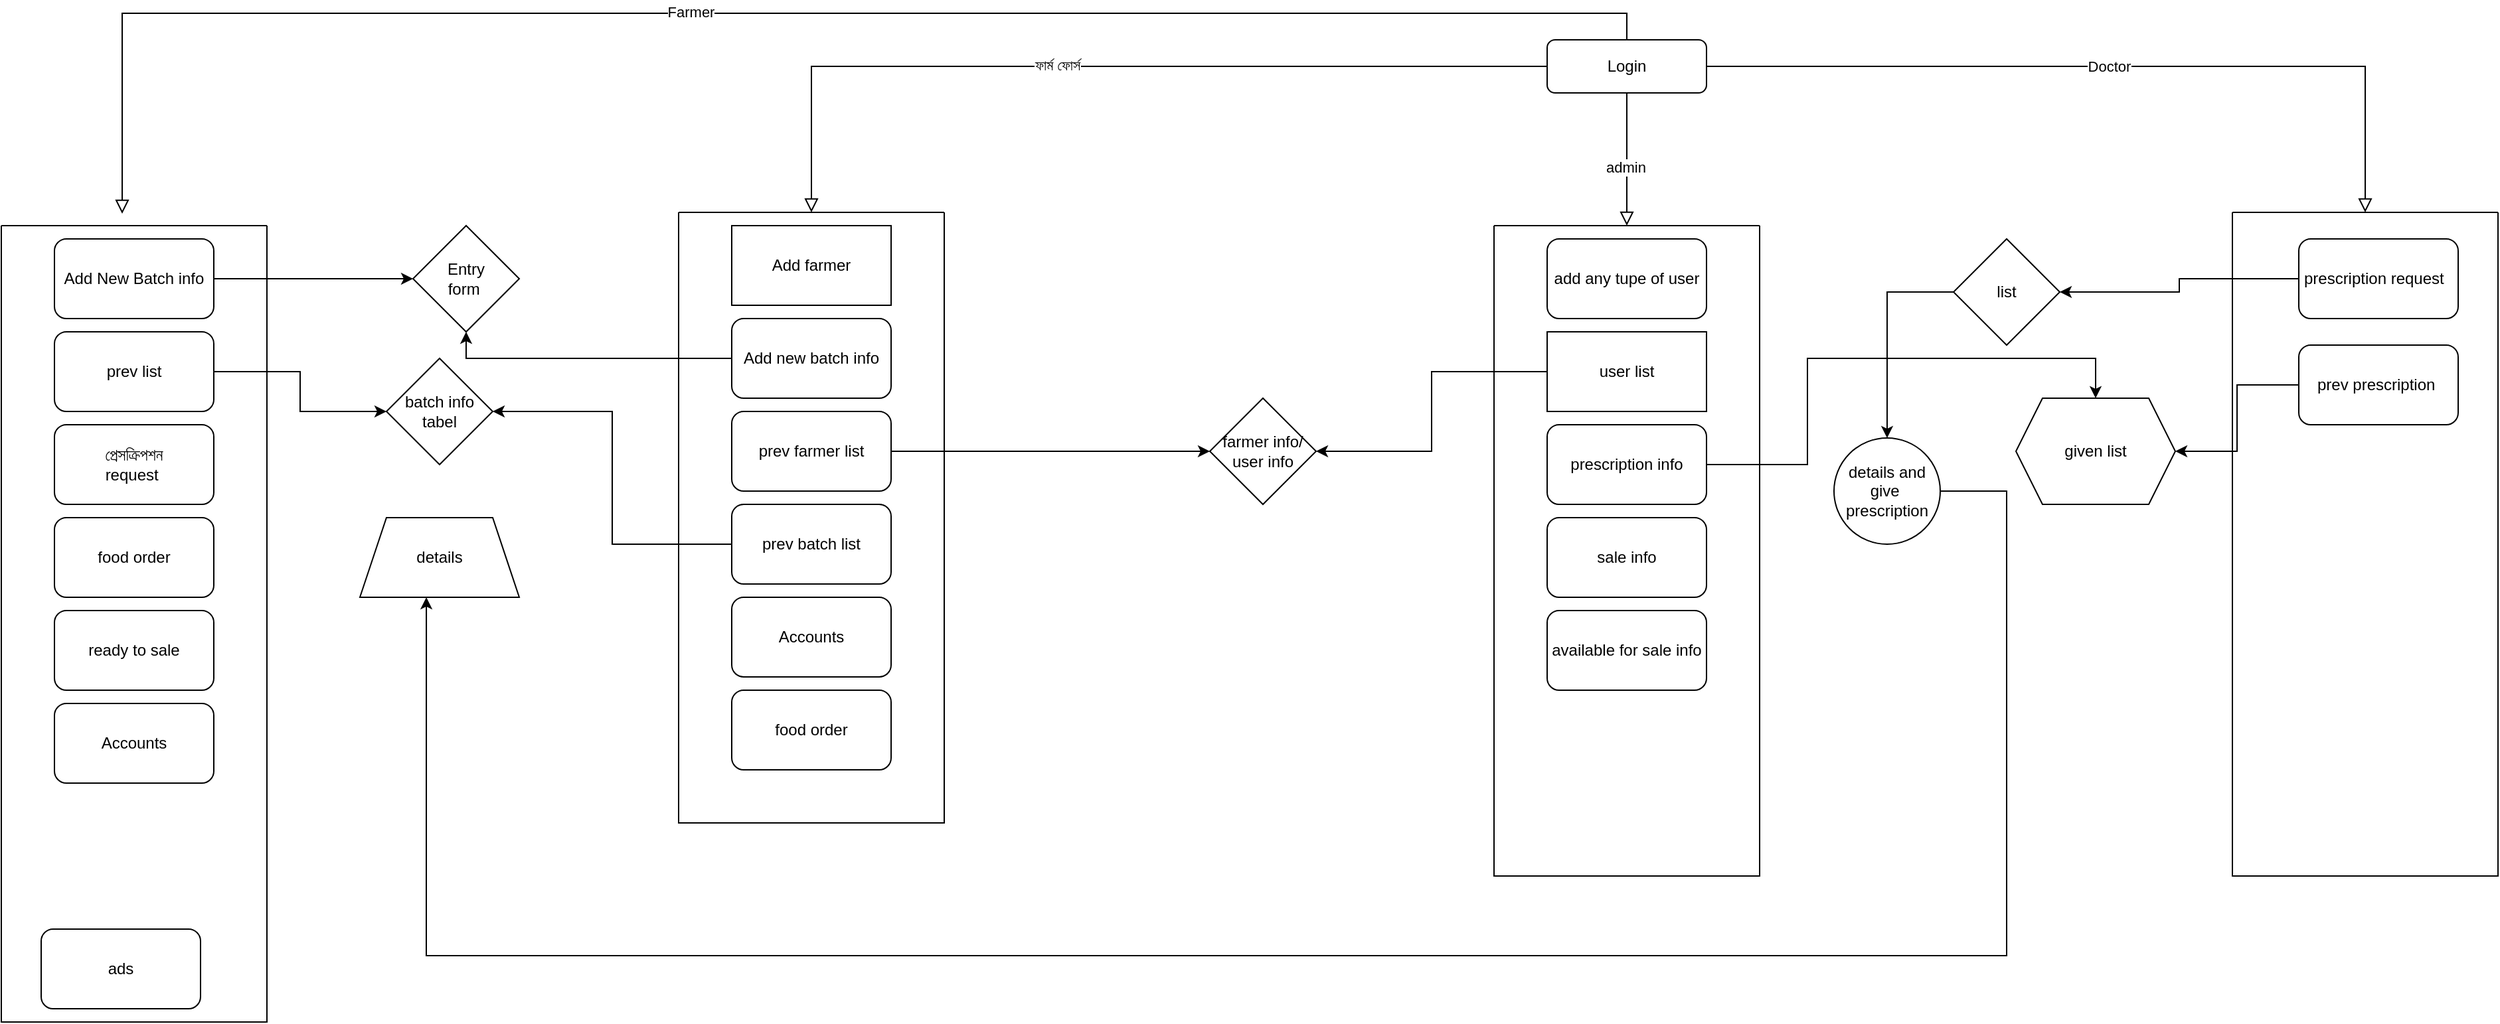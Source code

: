 <mxfile version="21.3.5" type="github">
  <diagram id="C5RBs43oDa-KdzZeNtuy" name="Page-1">
    <mxGraphModel dx="2420" dy="849" grid="1" gridSize="10" guides="1" tooltips="1" connect="1" arrows="1" fold="1" page="1" pageScale="1" pageWidth="827" pageHeight="1169" math="0" shadow="0">
      <root>
        <mxCell id="WIyWlLk6GJQsqaUBKTNV-0" />
        <mxCell id="WIyWlLk6GJQsqaUBKTNV-1" parent="WIyWlLk6GJQsqaUBKTNV-0" />
        <mxCell id="WIyWlLk6GJQsqaUBKTNV-2" value="" style="rounded=0;html=1;jettySize=auto;orthogonalLoop=1;fontSize=11;endArrow=block;endFill=0;endSize=8;strokeWidth=1;shadow=0;labelBackgroundColor=none;edgeStyle=orthogonalEdgeStyle;entryX=0.455;entryY=-0.015;entryDx=0;entryDy=0;entryPerimeter=0;exitX=0.5;exitY=0;exitDx=0;exitDy=0;" parent="WIyWlLk6GJQsqaUBKTNV-1" source="WIyWlLk6GJQsqaUBKTNV-3" target="rfF3xyyndjlrV5NvCtdU-0" edge="1">
          <mxGeometry relative="1" as="geometry">
            <mxPoint x="220" y="170" as="targetPoint" />
          </mxGeometry>
        </mxCell>
        <mxCell id="rfF3xyyndjlrV5NvCtdU-1" value="Farmer" style="edgeLabel;html=1;align=center;verticalAlign=middle;resizable=0;points=[];" vertex="1" connectable="0" parent="WIyWlLk6GJQsqaUBKTNV-2">
          <mxGeometry x="0.112" y="-1" relative="1" as="geometry">
            <mxPoint as="offset" />
          </mxGeometry>
        </mxCell>
        <mxCell id="WIyWlLk6GJQsqaUBKTNV-3" value="Login" style="rounded=1;whiteSpace=wrap;html=1;fontSize=12;glass=0;strokeWidth=1;shadow=0;" parent="WIyWlLk6GJQsqaUBKTNV-1" vertex="1">
          <mxGeometry x="354" y="50" width="120" height="40" as="geometry" />
        </mxCell>
        <mxCell id="rfF3xyyndjlrV5NvCtdU-0" value="" style="swimlane;startSize=0;" vertex="1" parent="WIyWlLk6GJQsqaUBKTNV-1">
          <mxGeometry x="-810" y="190" width="200" height="600" as="geometry">
            <mxRectangle x="10" y="180" width="50" height="40" as="alternateBounds" />
          </mxGeometry>
        </mxCell>
        <mxCell id="rfF3xyyndjlrV5NvCtdU-9" value="Add New Batch info" style="rounded=1;whiteSpace=wrap;html=1;" vertex="1" parent="rfF3xyyndjlrV5NvCtdU-0">
          <mxGeometry x="40" y="10" width="120" height="60" as="geometry" />
        </mxCell>
        <mxCell id="rfF3xyyndjlrV5NvCtdU-10" value="prev list" style="rounded=1;whiteSpace=wrap;html=1;" vertex="1" parent="rfF3xyyndjlrV5NvCtdU-0">
          <mxGeometry x="40" y="80" width="120" height="60" as="geometry" />
        </mxCell>
        <mxCell id="rfF3xyyndjlrV5NvCtdU-11" value="প্রেসক্রিপশন&lt;br&gt;request&amp;nbsp;" style="rounded=1;whiteSpace=wrap;html=1;" vertex="1" parent="rfF3xyyndjlrV5NvCtdU-0">
          <mxGeometry x="40" y="150" width="120" height="60" as="geometry" />
        </mxCell>
        <mxCell id="rfF3xyyndjlrV5NvCtdU-12" value="food order" style="rounded=1;whiteSpace=wrap;html=1;" vertex="1" parent="rfF3xyyndjlrV5NvCtdU-0">
          <mxGeometry x="40" y="220" width="120" height="60" as="geometry" />
        </mxCell>
        <mxCell id="rfF3xyyndjlrV5NvCtdU-13" value="ready to sale" style="rounded=1;whiteSpace=wrap;html=1;" vertex="1" parent="rfF3xyyndjlrV5NvCtdU-0">
          <mxGeometry x="40" y="290" width="120" height="60" as="geometry" />
        </mxCell>
        <mxCell id="rfF3xyyndjlrV5NvCtdU-14" value="ads" style="rounded=1;whiteSpace=wrap;html=1;" vertex="1" parent="rfF3xyyndjlrV5NvCtdU-0">
          <mxGeometry x="30" y="530" width="120" height="60" as="geometry" />
        </mxCell>
        <mxCell id="rfF3xyyndjlrV5NvCtdU-18" value="Accounts" style="rounded=1;whiteSpace=wrap;html=1;" vertex="1" parent="rfF3xyyndjlrV5NvCtdU-0">
          <mxGeometry x="40" y="360" width="120" height="60" as="geometry" />
        </mxCell>
        <mxCell id="rfF3xyyndjlrV5NvCtdU-2" value="" style="swimlane;startSize=0;" vertex="1" parent="WIyWlLk6GJQsqaUBKTNV-1">
          <mxGeometry x="-300" y="180" width="200" height="460" as="geometry">
            <mxRectangle x="270" y="180" width="50" height="40" as="alternateBounds" />
          </mxGeometry>
        </mxCell>
        <mxCell id="rfF3xyyndjlrV5NvCtdU-15" value="Add farmer" style="whiteSpace=wrap;html=1;" vertex="1" parent="rfF3xyyndjlrV5NvCtdU-2">
          <mxGeometry x="40" y="10" width="120" height="60" as="geometry" />
        </mxCell>
        <mxCell id="rfF3xyyndjlrV5NvCtdU-16" value="Add new batch info" style="rounded=1;whiteSpace=wrap;html=1;" vertex="1" parent="rfF3xyyndjlrV5NvCtdU-2">
          <mxGeometry x="40" y="80" width="120" height="60" as="geometry" />
        </mxCell>
        <mxCell id="rfF3xyyndjlrV5NvCtdU-19" value="prev farmer list" style="rounded=1;whiteSpace=wrap;html=1;" vertex="1" parent="rfF3xyyndjlrV5NvCtdU-2">
          <mxGeometry x="40" y="150" width="120" height="60" as="geometry" />
        </mxCell>
        <mxCell id="rfF3xyyndjlrV5NvCtdU-20" value="prev batch list" style="rounded=1;whiteSpace=wrap;html=1;" vertex="1" parent="rfF3xyyndjlrV5NvCtdU-2">
          <mxGeometry x="40" y="220" width="120" height="60" as="geometry" />
        </mxCell>
        <mxCell id="rfF3xyyndjlrV5NvCtdU-21" value="Accounts" style="rounded=1;whiteSpace=wrap;html=1;" vertex="1" parent="rfF3xyyndjlrV5NvCtdU-2">
          <mxGeometry x="40" y="290" width="120" height="60" as="geometry" />
        </mxCell>
        <mxCell id="rfF3xyyndjlrV5NvCtdU-22" value="food order" style="rounded=1;whiteSpace=wrap;html=1;" vertex="1" parent="rfF3xyyndjlrV5NvCtdU-2">
          <mxGeometry x="40" y="360" width="120" height="60" as="geometry" />
        </mxCell>
        <mxCell id="rfF3xyyndjlrV5NvCtdU-7" value="" style="rounded=0;html=1;jettySize=auto;orthogonalLoop=1;fontSize=11;endArrow=block;endFill=0;endSize=8;strokeWidth=1;shadow=0;labelBackgroundColor=none;edgeStyle=orthogonalEdgeStyle;entryX=0.5;entryY=0;entryDx=0;entryDy=0;" edge="1" parent="WIyWlLk6GJQsqaUBKTNV-1" source="WIyWlLk6GJQsqaUBKTNV-3" target="rfF3xyyndjlrV5NvCtdU-2">
          <mxGeometry relative="1" as="geometry">
            <mxPoint x="350" y="70" as="sourcePoint" />
            <mxPoint x="111" y="187" as="targetPoint" />
          </mxGeometry>
        </mxCell>
        <mxCell id="rfF3xyyndjlrV5NvCtdU-8" value="ফার্ম ফোর্স" style="edgeLabel;html=1;align=center;verticalAlign=middle;resizable=0;points=[];" vertex="1" connectable="0" parent="rfF3xyyndjlrV5NvCtdU-7">
          <mxGeometry x="0.112" y="-1" relative="1" as="geometry">
            <mxPoint as="offset" />
          </mxGeometry>
        </mxCell>
        <mxCell id="rfF3xyyndjlrV5NvCtdU-23" value="" style="swimlane;startSize=0;" vertex="1" parent="WIyWlLk6GJQsqaUBKTNV-1">
          <mxGeometry x="314" y="190" width="200" height="490" as="geometry" />
        </mxCell>
        <mxCell id="rfF3xyyndjlrV5NvCtdU-27" value="add any tupe of user" style="rounded=1;whiteSpace=wrap;html=1;" vertex="1" parent="rfF3xyyndjlrV5NvCtdU-23">
          <mxGeometry x="40" y="10" width="120" height="60" as="geometry" />
        </mxCell>
        <mxCell id="rfF3xyyndjlrV5NvCtdU-28" value="user list" style="rounded=0;whiteSpace=wrap;html=1;" vertex="1" parent="rfF3xyyndjlrV5NvCtdU-23">
          <mxGeometry x="40" y="80" width="120" height="60" as="geometry" />
        </mxCell>
        <mxCell id="rfF3xyyndjlrV5NvCtdU-29" value="prescription info" style="rounded=1;whiteSpace=wrap;html=1;" vertex="1" parent="rfF3xyyndjlrV5NvCtdU-23">
          <mxGeometry x="40" y="150" width="120" height="60" as="geometry" />
        </mxCell>
        <mxCell id="rfF3xyyndjlrV5NvCtdU-30" value="sale info" style="rounded=1;whiteSpace=wrap;html=1;" vertex="1" parent="rfF3xyyndjlrV5NvCtdU-23">
          <mxGeometry x="40" y="220" width="120" height="60" as="geometry" />
        </mxCell>
        <mxCell id="rfF3xyyndjlrV5NvCtdU-31" value="available for sale info" style="rounded=1;whiteSpace=wrap;html=1;" vertex="1" parent="rfF3xyyndjlrV5NvCtdU-23">
          <mxGeometry x="40" y="290" width="120" height="60" as="geometry" />
        </mxCell>
        <mxCell id="rfF3xyyndjlrV5NvCtdU-25" value="" style="rounded=0;html=1;jettySize=auto;orthogonalLoop=1;fontSize=11;endArrow=block;endFill=0;endSize=8;strokeWidth=1;shadow=0;labelBackgroundColor=none;edgeStyle=orthogonalEdgeStyle;entryX=0.5;entryY=0;entryDx=0;entryDy=0;exitX=0.5;exitY=1;exitDx=0;exitDy=0;" edge="1" parent="WIyWlLk6GJQsqaUBKTNV-1" source="WIyWlLk6GJQsqaUBKTNV-3" target="rfF3xyyndjlrV5NvCtdU-23">
          <mxGeometry relative="1" as="geometry">
            <mxPoint x="364" y="80" as="sourcePoint" />
            <mxPoint y="200" as="targetPoint" />
          </mxGeometry>
        </mxCell>
        <mxCell id="rfF3xyyndjlrV5NvCtdU-26" value="admin" style="edgeLabel;html=1;align=center;verticalAlign=middle;resizable=0;points=[];" vertex="1" connectable="0" parent="rfF3xyyndjlrV5NvCtdU-25">
          <mxGeometry x="0.112" y="-1" relative="1" as="geometry">
            <mxPoint as="offset" />
          </mxGeometry>
        </mxCell>
        <mxCell id="rfF3xyyndjlrV5NvCtdU-32" value="Entry&lt;br&gt;form&amp;nbsp;" style="rhombus;whiteSpace=wrap;html=1;" vertex="1" parent="WIyWlLk6GJQsqaUBKTNV-1">
          <mxGeometry x="-500" y="190" width="80" height="80" as="geometry" />
        </mxCell>
        <mxCell id="rfF3xyyndjlrV5NvCtdU-33" style="edgeStyle=orthogonalEdgeStyle;rounded=0;orthogonalLoop=1;jettySize=auto;html=1;entryX=0;entryY=0.5;entryDx=0;entryDy=0;" edge="1" parent="WIyWlLk6GJQsqaUBKTNV-1" source="rfF3xyyndjlrV5NvCtdU-9" target="rfF3xyyndjlrV5NvCtdU-32">
          <mxGeometry relative="1" as="geometry" />
        </mxCell>
        <mxCell id="rfF3xyyndjlrV5NvCtdU-34" style="edgeStyle=orthogonalEdgeStyle;rounded=0;orthogonalLoop=1;jettySize=auto;html=1;entryX=0.5;entryY=1;entryDx=0;entryDy=0;" edge="1" parent="WIyWlLk6GJQsqaUBKTNV-1" source="rfF3xyyndjlrV5NvCtdU-16" target="rfF3xyyndjlrV5NvCtdU-32">
          <mxGeometry relative="1" as="geometry" />
        </mxCell>
        <mxCell id="rfF3xyyndjlrV5NvCtdU-35" value="batch info tabel" style="rhombus;whiteSpace=wrap;html=1;" vertex="1" parent="WIyWlLk6GJQsqaUBKTNV-1">
          <mxGeometry x="-520" y="290" width="80" height="80" as="geometry" />
        </mxCell>
        <mxCell id="rfF3xyyndjlrV5NvCtdU-36" style="edgeStyle=orthogonalEdgeStyle;rounded=0;orthogonalLoop=1;jettySize=auto;html=1;entryX=0;entryY=0.5;entryDx=0;entryDy=0;" edge="1" parent="WIyWlLk6GJQsqaUBKTNV-1" source="rfF3xyyndjlrV5NvCtdU-10" target="rfF3xyyndjlrV5NvCtdU-35">
          <mxGeometry relative="1" as="geometry" />
        </mxCell>
        <mxCell id="rfF3xyyndjlrV5NvCtdU-37" style="edgeStyle=orthogonalEdgeStyle;rounded=0;orthogonalLoop=1;jettySize=auto;html=1;entryX=1;entryY=0.5;entryDx=0;entryDy=0;" edge="1" parent="WIyWlLk6GJQsqaUBKTNV-1" source="rfF3xyyndjlrV5NvCtdU-20" target="rfF3xyyndjlrV5NvCtdU-35">
          <mxGeometry relative="1" as="geometry" />
        </mxCell>
        <mxCell id="rfF3xyyndjlrV5NvCtdU-38" value="farmer info/ user info" style="rhombus;whiteSpace=wrap;html=1;" vertex="1" parent="WIyWlLk6GJQsqaUBKTNV-1">
          <mxGeometry x="100" y="320" width="80" height="80" as="geometry" />
        </mxCell>
        <mxCell id="rfF3xyyndjlrV5NvCtdU-39" style="edgeStyle=orthogonalEdgeStyle;rounded=0;orthogonalLoop=1;jettySize=auto;html=1;entryX=0;entryY=0.5;entryDx=0;entryDy=0;" edge="1" parent="WIyWlLk6GJQsqaUBKTNV-1" source="rfF3xyyndjlrV5NvCtdU-19" target="rfF3xyyndjlrV5NvCtdU-38">
          <mxGeometry relative="1" as="geometry" />
        </mxCell>
        <mxCell id="rfF3xyyndjlrV5NvCtdU-40" style="edgeStyle=orthogonalEdgeStyle;rounded=0;orthogonalLoop=1;jettySize=auto;html=1;" edge="1" parent="WIyWlLk6GJQsqaUBKTNV-1" source="rfF3xyyndjlrV5NvCtdU-28" target="rfF3xyyndjlrV5NvCtdU-38">
          <mxGeometry relative="1" as="geometry" />
        </mxCell>
        <mxCell id="rfF3xyyndjlrV5NvCtdU-41" value="" style="swimlane;startSize=0;" vertex="1" parent="WIyWlLk6GJQsqaUBKTNV-1">
          <mxGeometry x="870" y="180" width="200" height="500" as="geometry" />
        </mxCell>
        <mxCell id="rfF3xyyndjlrV5NvCtdU-45" value="prescription request&amp;nbsp;&amp;nbsp;" style="rounded=1;whiteSpace=wrap;html=1;" vertex="1" parent="rfF3xyyndjlrV5NvCtdU-41">
          <mxGeometry x="50" y="20" width="120" height="60" as="geometry" />
        </mxCell>
        <mxCell id="rfF3xyyndjlrV5NvCtdU-53" value="prev prescription&amp;nbsp;" style="rounded=1;whiteSpace=wrap;html=1;" vertex="1" parent="rfF3xyyndjlrV5NvCtdU-41">
          <mxGeometry x="50" y="100" width="120" height="60" as="geometry" />
        </mxCell>
        <mxCell id="rfF3xyyndjlrV5NvCtdU-42" value="" style="rounded=0;html=1;jettySize=auto;orthogonalLoop=1;fontSize=11;endArrow=block;endFill=0;endSize=8;strokeWidth=1;shadow=0;labelBackgroundColor=none;edgeStyle=orthogonalEdgeStyle;entryX=0.5;entryY=0;entryDx=0;entryDy=0;exitX=1;exitY=0.5;exitDx=0;exitDy=0;" edge="1" parent="WIyWlLk6GJQsqaUBKTNV-1" source="WIyWlLk6GJQsqaUBKTNV-3" target="rfF3xyyndjlrV5NvCtdU-41">
          <mxGeometry relative="1" as="geometry">
            <mxPoint x="424" y="100" as="sourcePoint" />
            <mxPoint x="424" y="200" as="targetPoint" />
          </mxGeometry>
        </mxCell>
        <mxCell id="rfF3xyyndjlrV5NvCtdU-44" value="Doctor" style="edgeLabel;html=1;align=center;verticalAlign=middle;resizable=0;points=[];" vertex="1" connectable="0" parent="rfF3xyyndjlrV5NvCtdU-42">
          <mxGeometry x="-0.0" relative="1" as="geometry">
            <mxPoint as="offset" />
          </mxGeometry>
        </mxCell>
        <mxCell id="rfF3xyyndjlrV5NvCtdU-49" value="" style="edgeStyle=orthogonalEdgeStyle;rounded=0;orthogonalLoop=1;jettySize=auto;html=1;" edge="1" parent="WIyWlLk6GJQsqaUBKTNV-1" source="rfF3xyyndjlrV5NvCtdU-46" target="rfF3xyyndjlrV5NvCtdU-48">
          <mxGeometry relative="1" as="geometry" />
        </mxCell>
        <mxCell id="rfF3xyyndjlrV5NvCtdU-46" value="list" style="rhombus;whiteSpace=wrap;html=1;" vertex="1" parent="WIyWlLk6GJQsqaUBKTNV-1">
          <mxGeometry x="660" y="200" width="80" height="80" as="geometry" />
        </mxCell>
        <mxCell id="rfF3xyyndjlrV5NvCtdU-47" style="edgeStyle=orthogonalEdgeStyle;rounded=0;orthogonalLoop=1;jettySize=auto;html=1;entryX=1;entryY=0.5;entryDx=0;entryDy=0;" edge="1" parent="WIyWlLk6GJQsqaUBKTNV-1" source="rfF3xyyndjlrV5NvCtdU-45" target="rfF3xyyndjlrV5NvCtdU-46">
          <mxGeometry relative="1" as="geometry" />
        </mxCell>
        <mxCell id="rfF3xyyndjlrV5NvCtdU-52" style="edgeStyle=orthogonalEdgeStyle;rounded=0;orthogonalLoop=1;jettySize=auto;html=1;entryX=0.417;entryY=1;entryDx=0;entryDy=0;entryPerimeter=0;" edge="1" parent="WIyWlLk6GJQsqaUBKTNV-1" source="rfF3xyyndjlrV5NvCtdU-48" target="rfF3xyyndjlrV5NvCtdU-51">
          <mxGeometry relative="1" as="geometry">
            <Array as="points">
              <mxPoint x="700" y="740" />
              <mxPoint x="-490" y="740" />
            </Array>
          </mxGeometry>
        </mxCell>
        <mxCell id="rfF3xyyndjlrV5NvCtdU-48" value="details and give&amp;nbsp;&lt;br&gt;prescription" style="ellipse;whiteSpace=wrap;html=1;" vertex="1" parent="WIyWlLk6GJQsqaUBKTNV-1">
          <mxGeometry x="570" y="350" width="80" height="80" as="geometry" />
        </mxCell>
        <mxCell id="rfF3xyyndjlrV5NvCtdU-51" value="details" style="shape=trapezoid;perimeter=trapezoidPerimeter;whiteSpace=wrap;html=1;fixedSize=1;" vertex="1" parent="WIyWlLk6GJQsqaUBKTNV-1">
          <mxGeometry x="-540" y="410" width="120" height="60" as="geometry" />
        </mxCell>
        <mxCell id="rfF3xyyndjlrV5NvCtdU-54" style="edgeStyle=orthogonalEdgeStyle;rounded=0;orthogonalLoop=1;jettySize=auto;html=1;entryX=1;entryY=0.5;entryDx=0;entryDy=0;" edge="1" parent="WIyWlLk6GJQsqaUBKTNV-1" source="rfF3xyyndjlrV5NvCtdU-53" target="rfF3xyyndjlrV5NvCtdU-55">
          <mxGeometry relative="1" as="geometry" />
        </mxCell>
        <mxCell id="rfF3xyyndjlrV5NvCtdU-55" value="given list" style="shape=hexagon;perimeter=hexagonPerimeter2;whiteSpace=wrap;html=1;fixedSize=1;" vertex="1" parent="WIyWlLk6GJQsqaUBKTNV-1">
          <mxGeometry x="707" y="320" width="120" height="80" as="geometry" />
        </mxCell>
        <mxCell id="rfF3xyyndjlrV5NvCtdU-56" style="edgeStyle=orthogonalEdgeStyle;rounded=0;orthogonalLoop=1;jettySize=auto;html=1;entryX=0.5;entryY=0;entryDx=0;entryDy=0;" edge="1" parent="WIyWlLk6GJQsqaUBKTNV-1" source="rfF3xyyndjlrV5NvCtdU-29" target="rfF3xyyndjlrV5NvCtdU-55">
          <mxGeometry relative="1" as="geometry">
            <Array as="points">
              <mxPoint x="550" y="370" />
              <mxPoint x="550" y="290" />
              <mxPoint x="767" y="290" />
            </Array>
          </mxGeometry>
        </mxCell>
      </root>
    </mxGraphModel>
  </diagram>
</mxfile>
